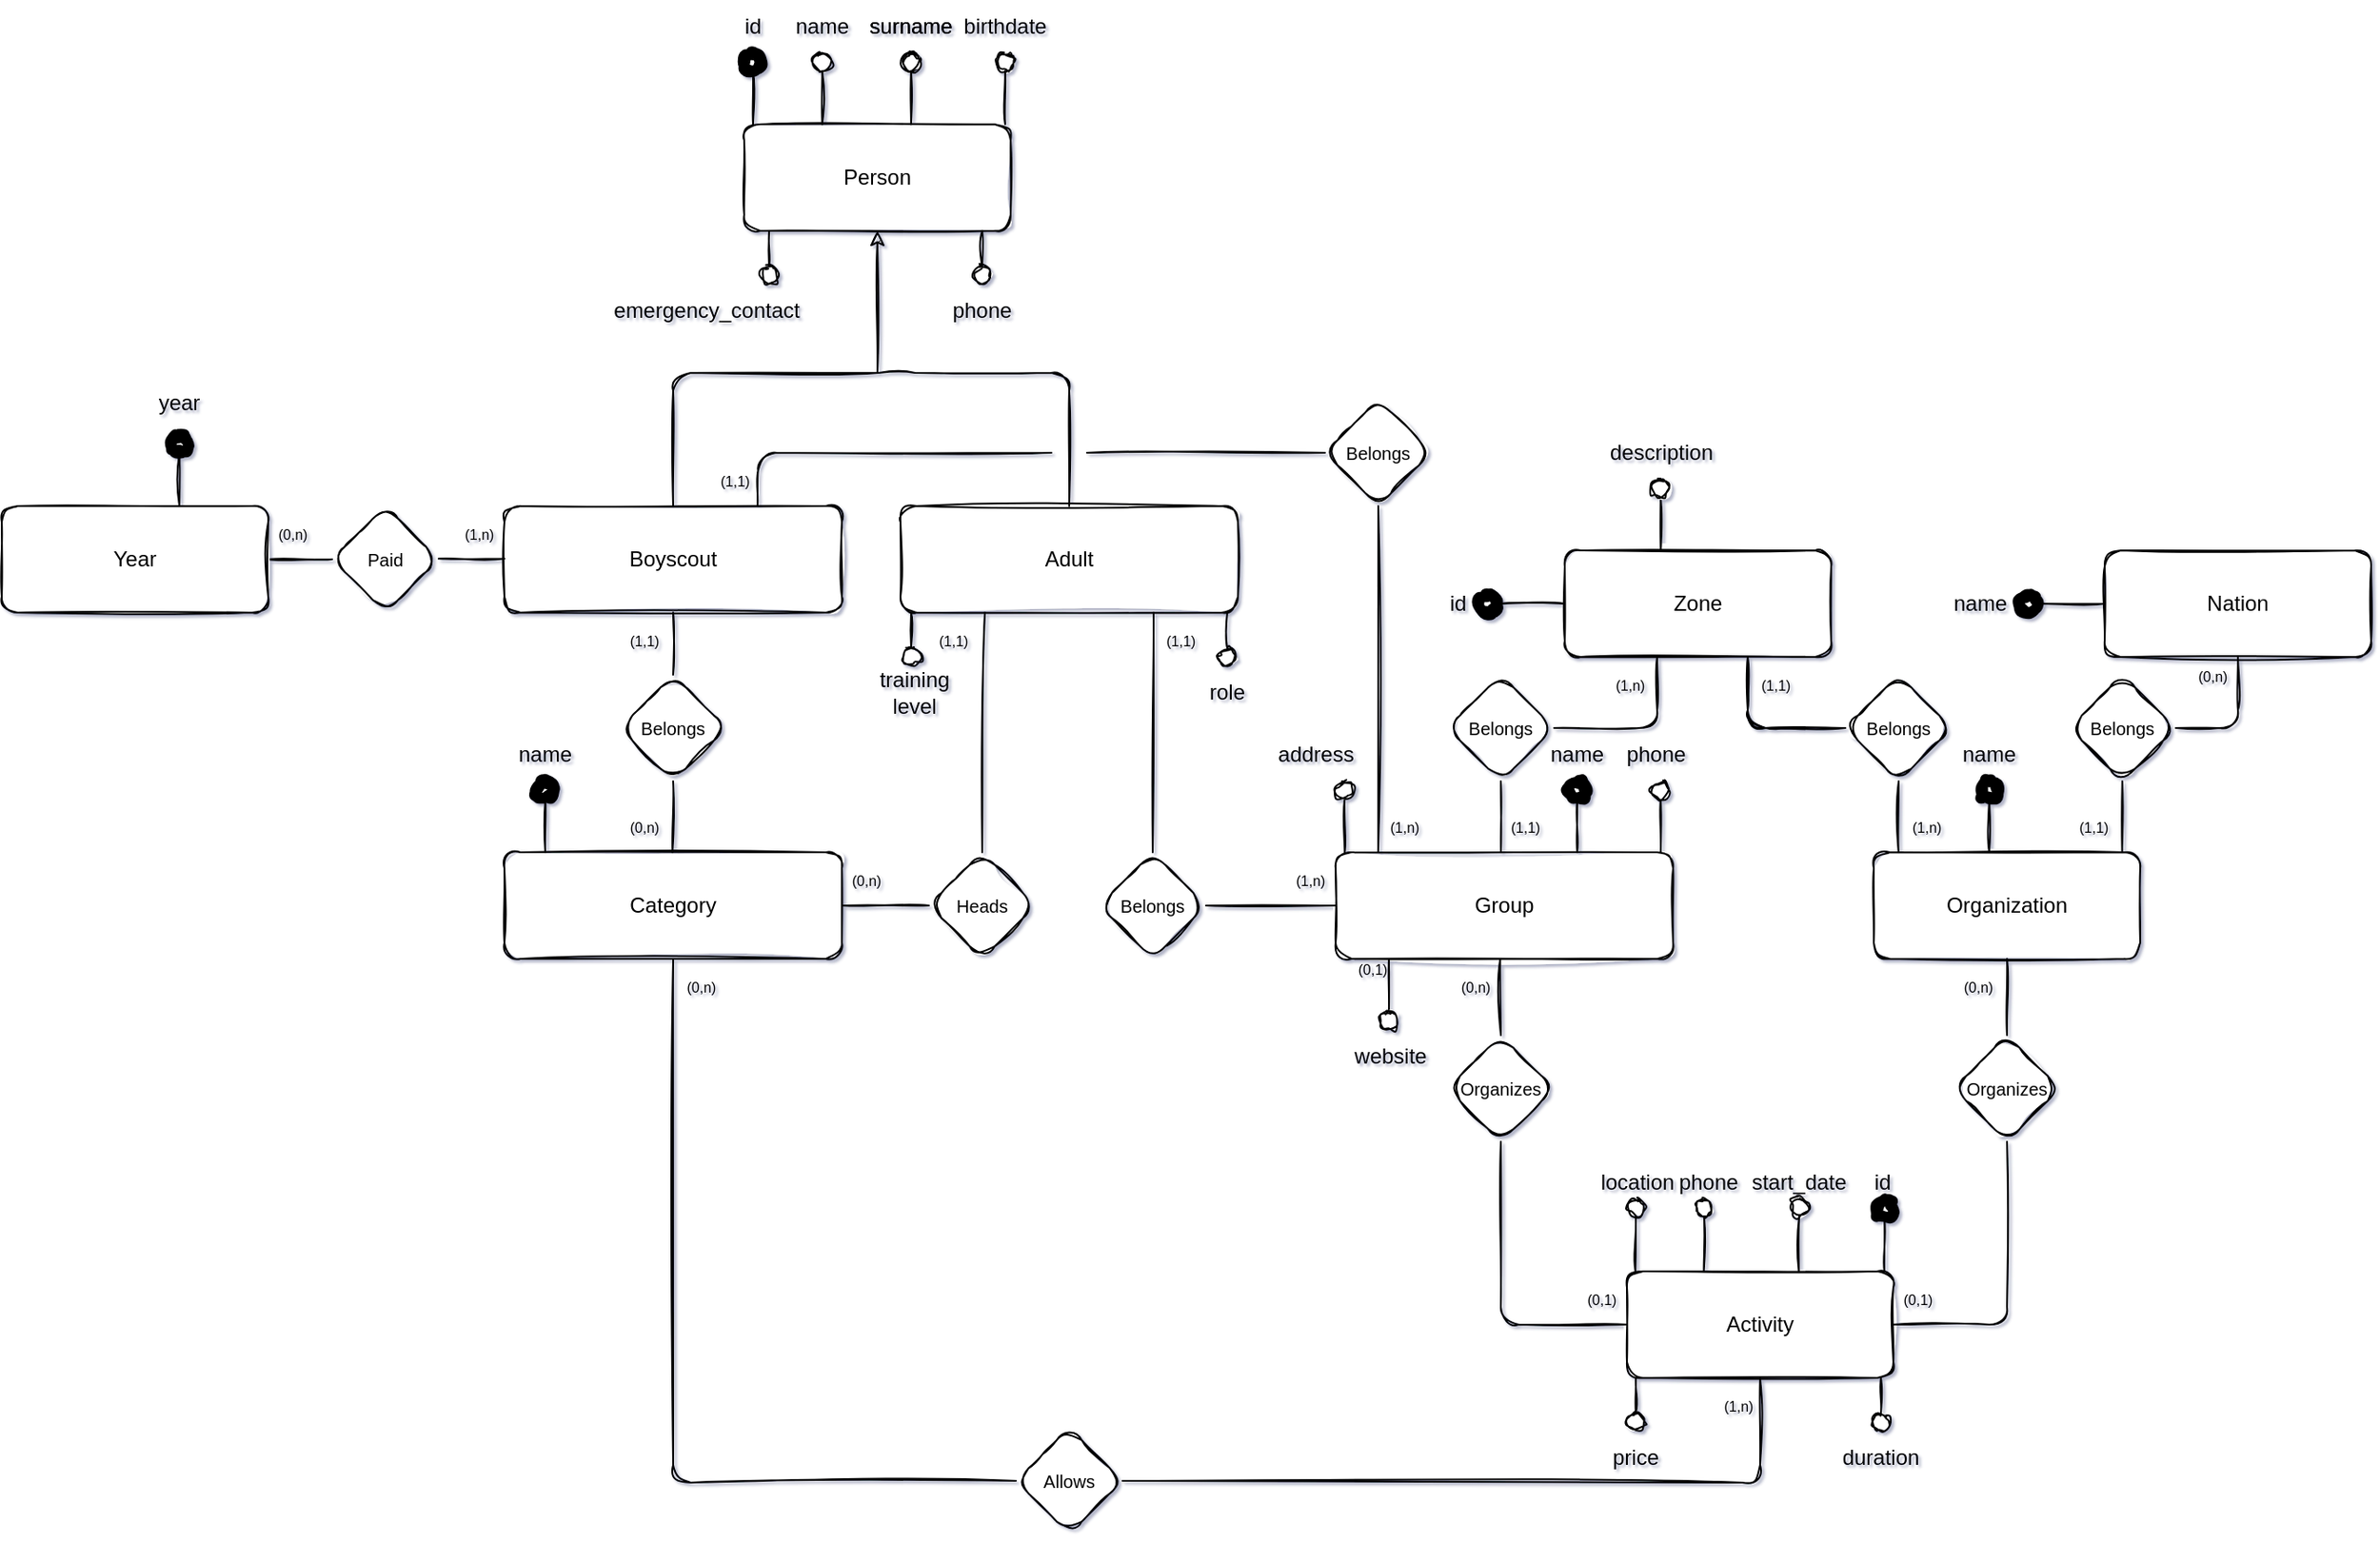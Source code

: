 <mxfile version="19.0.1" type="device"><diagram id="R2lEEEUBdFMjLlhIrx00" name="Page-1"><mxGraphModel dx="1948" dy="1528" grid="1" gridSize="10" guides="1" tooltips="1" connect="1" arrows="1" fold="1" page="1" pageScale="1" pageWidth="850" pageHeight="1100" background="none" math="0" shadow="1" extFonts="Permanent Marker^https://fonts.googleapis.com/css?family=Permanent+Marker"><root><mxCell id="0"/><mxCell id="1" parent="0"/><mxCell id="DoqK734k6bvV0mtq3_Hi-2" value="Person" style="rounded=1;whiteSpace=wrap;html=1;sketch=1;" parent="1" vertex="1"><mxGeometry x="217" y="-155" width="150" height="60" as="geometry"/></mxCell><mxCell id="DoqK734k6bvV0mtq3_Hi-8" value="" style="ellipse;whiteSpace=wrap;html=1;sketch=1;rounded=1;" parent="1" vertex="1"><mxGeometry x="217" y="-195" width="10" height="10" as="geometry"/></mxCell><mxCell id="DoqK734k6bvV0mtq3_Hi-12" value="" style="endArrow=none;html=1;rounded=1;sketch=1;" parent="1" edge="1"><mxGeometry width="50" height="50" relative="1" as="geometry"><mxPoint x="222" y="-155" as="sourcePoint"/><mxPoint x="222" y="-185" as="targetPoint"/></mxGeometry></mxCell><mxCell id="DoqK734k6bvV0mtq3_Hi-15" value="id" style="text;html=1;strokeColor=none;fillColor=none;align=center;verticalAlign=middle;whiteSpace=wrap;rounded=1;sketch=1;" parent="1" vertex="1"><mxGeometry x="192" y="-225" width="60" height="30" as="geometry"/></mxCell><mxCell id="DoqK734k6bvV0mtq3_Hi-16" value="" style="ellipse;whiteSpace=wrap;html=1;sketch=1;rounded=1;" parent="1" vertex="1"><mxGeometry x="256" y="-195" width="10" height="10" as="geometry"/></mxCell><mxCell id="DoqK734k6bvV0mtq3_Hi-18" value="name" style="text;html=1;strokeColor=none;fillColor=none;align=center;verticalAlign=middle;whiteSpace=wrap;rounded=1;sketch=1;" parent="1" vertex="1"><mxGeometry x="231" y="-225" width="60" height="30" as="geometry"/></mxCell><mxCell id="DoqK734k6bvV0mtq3_Hi-21" value="" style="ellipse;whiteSpace=wrap;html=1;sketch=1;rounded=1;" parent="1" vertex="1"><mxGeometry x="306" y="-195" width="10" height="10" as="geometry"/></mxCell><mxCell id="DoqK734k6bvV0mtq3_Hi-23" value="surname" style="text;html=1;strokeColor=none;fillColor=none;align=center;verticalAlign=middle;whiteSpace=wrap;rounded=1;sketch=1;" parent="1" vertex="1"><mxGeometry x="281" y="-225" width="60" height="30" as="geometry"/></mxCell><mxCell id="DoqK734k6bvV0mtq3_Hi-24" value="surname" style="text;html=1;strokeColor=none;fillColor=none;align=center;verticalAlign=middle;whiteSpace=wrap;rounded=1;sketch=1;" parent="1" vertex="1"><mxGeometry x="281" y="-225" width="60" height="30" as="geometry"/></mxCell><mxCell id="DoqK734k6bvV0mtq3_Hi-25" value="" style="ellipse;whiteSpace=wrap;html=1;sketch=1;rounded=1;" parent="1" vertex="1"><mxGeometry x="306" y="-195" width="10" height="10" as="geometry"/></mxCell><mxCell id="DoqK734k6bvV0mtq3_Hi-27" value="emergency_contact" style="text;html=1;strokeColor=none;fillColor=none;align=center;verticalAlign=middle;whiteSpace=wrap;rounded=1;sketch=1;" parent="1" vertex="1"><mxGeometry x="166" y="-65" width="60" height="30" as="geometry"/></mxCell><mxCell id="DoqK734k6bvV0mtq3_Hi-28" value="" style="ellipse;whiteSpace=wrap;html=1;sketch=1;rounded=1;" parent="1" vertex="1"><mxGeometry x="226" y="-75" width="10" height="10" as="geometry"/></mxCell><mxCell id="DoqK734k6bvV0mtq3_Hi-30" value="phone" style="text;html=1;strokeColor=none;fillColor=none;align=center;verticalAlign=middle;whiteSpace=wrap;rounded=1;sketch=1;" parent="1" vertex="1"><mxGeometry x="321" y="-65" width="60" height="30" as="geometry"/></mxCell><mxCell id="DoqK734k6bvV0mtq3_Hi-31" value="" style="ellipse;whiteSpace=wrap;html=1;sketch=1;rounded=1;" parent="1" vertex="1"><mxGeometry x="346" y="-75" width="10" height="10" as="geometry"/></mxCell><mxCell id="DoqK734k6bvV0mtq3_Hi-32" value="" style="endArrow=none;html=1;rounded=1;sketch=1;" parent="1" edge="1"><mxGeometry width="50" height="50" relative="1" as="geometry"><mxPoint x="260.94" y="-155" as="sourcePoint"/><mxPoint x="260.94" y="-185" as="targetPoint"/></mxGeometry></mxCell><mxCell id="DoqK734k6bvV0mtq3_Hi-33" value="" style="endArrow=none;html=1;rounded=1;sketch=1;" parent="1" edge="1"><mxGeometry width="50" height="50" relative="1" as="geometry"><mxPoint x="310.94" y="-155" as="sourcePoint"/><mxPoint x="310.94" y="-185" as="targetPoint"/></mxGeometry></mxCell><mxCell id="DoqK734k6bvV0mtq3_Hi-35" value="Adult" style="rounded=1;whiteSpace=wrap;html=1;sketch=1;" parent="1" vertex="1"><mxGeometry x="305" y="60" width="190" height="60" as="geometry"/></mxCell><mxCell id="DoqK734k6bvV0mtq3_Hi-37" value="training level" style="text;html=1;strokeColor=none;fillColor=none;align=center;verticalAlign=middle;whiteSpace=wrap;rounded=1;sketch=1;" parent="1" vertex="1"><mxGeometry x="283" y="150" width="60" height="30" as="geometry"/></mxCell><mxCell id="DoqK734k6bvV0mtq3_Hi-40" value="role" style="text;html=1;strokeColor=none;fillColor=none;align=center;verticalAlign=middle;whiteSpace=wrap;rounded=1;sketch=1;" parent="1" vertex="1"><mxGeometry x="459" y="150" width="60" height="30" as="geometry"/></mxCell><mxCell id="DoqK734k6bvV0mtq3_Hi-42" value="Group" style="rounded=1;whiteSpace=wrap;html=1;sketch=1;" parent="1" vertex="1"><mxGeometry x="550" y="255" width="190" height="60" as="geometry"/></mxCell><mxCell id="DoqK734k6bvV0mtq3_Hi-50" value="website" style="text;html=1;strokeColor=none;fillColor=none;align=center;verticalAlign=middle;whiteSpace=wrap;rounded=1;sketch=1;" parent="1" vertex="1"><mxGeometry x="551" y="355" width="60" height="30" as="geometry"/></mxCell><mxCell id="DoqK734k6bvV0mtq3_Hi-72" value="Organization" style="rounded=1;whiteSpace=wrap;html=1;sketch=1;" parent="1" vertex="1"><mxGeometry x="853" y="255" width="150" height="60" as="geometry"/></mxCell><mxCell id="DoqK734k6bvV0mtq3_Hi-83" value="" style="endArrow=none;html=1;rounded=1;exitX=0.158;exitY=0.999;exitDx=0;exitDy=0;entryX=0.5;entryY=0;entryDx=0;entryDy=0;exitPerimeter=0;sketch=1;" parent="1" source="DoqK734k6bvV0mtq3_Hi-42" target="DoqK734k6bvV0mtq3_Hi-84" edge="1"><mxGeometry width="50" height="50" relative="1" as="geometry"><mxPoint x="563" y="300" as="sourcePoint"/><mxPoint x="525.0" y="305" as="targetPoint"/></mxGeometry></mxCell><mxCell id="DoqK734k6bvV0mtq3_Hi-84" value="" style="ellipse;whiteSpace=wrap;html=1;sketch=1;rounded=1;" parent="1" vertex="1"><mxGeometry x="575" y="345" width="10" height="10" as="geometry"/></mxCell><mxCell id="DoqK734k6bvV0mtq3_Hi-93" value="Activity" style="rounded=1;whiteSpace=wrap;html=1;sketch=1;" parent="1" vertex="1"><mxGeometry x="714" y="491" width="150" height="60" as="geometry"/></mxCell><mxCell id="DoqK734k6bvV0mtq3_Hi-95" value="start_date" style="text;html=1;strokeColor=none;fillColor=none;align=center;verticalAlign=middle;whiteSpace=wrap;rounded=1;sketch=1;" parent="1" vertex="1"><mxGeometry x="781" y="426" width="60" height="30" as="geometry"/></mxCell><mxCell id="DoqK734k6bvV0mtq3_Hi-96" value="" style="ellipse;whiteSpace=wrap;html=1;sketch=1;rounded=1;" parent="1" vertex="1"><mxGeometry x="806" y="450" width="10" height="10" as="geometry"/></mxCell><mxCell id="DoqK734k6bvV0mtq3_Hi-97" value="" style="endArrow=none;html=1;rounded=1;entryX=0.5;entryY=1;entryDx=0;entryDy=0;exitX=0.832;exitY=0;exitDx=0;exitDy=0;exitPerimeter=0;sketch=1;" parent="1" target="DoqK734k6bvV0mtq3_Hi-96" edge="1"><mxGeometry width="50" height="50" relative="1" as="geometry"><mxPoint x="810.8" y="491" as="sourcePoint"/><mxPoint x="811" y="477" as="targetPoint"/></mxGeometry></mxCell><mxCell id="DoqK734k6bvV0mtq3_Hi-98" value="duration" style="text;html=1;strokeColor=none;fillColor=none;align=center;verticalAlign=middle;whiteSpace=wrap;rounded=1;sketch=1;" parent="1" vertex="1"><mxGeometry x="827" y="581" width="60" height="30" as="geometry"/></mxCell><mxCell id="DoqK734k6bvV0mtq3_Hi-99" value="" style="ellipse;whiteSpace=wrap;html=1;sketch=1;rounded=1;" parent="1" vertex="1"><mxGeometry x="852" y="571" width="10" height="10" as="geometry"/></mxCell><mxCell id="DoqK734k6bvV0mtq3_Hi-100" value="" style="endArrow=none;html=1;rounded=1;exitX=0.5;exitY=1;exitDx=0;exitDy=0;entryX=0.5;entryY=0;entryDx=0;entryDy=0;sketch=1;" parent="1" target="DoqK734k6bvV0mtq3_Hi-99" edge="1"><mxGeometry width="50" height="50" relative="1" as="geometry"><mxPoint x="857" y="551.0" as="sourcePoint"/><mxPoint x="857" y="571" as="targetPoint"/></mxGeometry></mxCell><mxCell id="DoqK734k6bvV0mtq3_Hi-101" value="price" style="text;html=1;strokeColor=none;fillColor=none;align=center;verticalAlign=middle;whiteSpace=wrap;rounded=1;sketch=1;" parent="1" vertex="1"><mxGeometry x="689" y="581" width="60" height="30" as="geometry"/></mxCell><mxCell id="DoqK734k6bvV0mtq3_Hi-102" value="" style="ellipse;whiteSpace=wrap;html=1;sketch=1;rounded=1;" parent="1" vertex="1"><mxGeometry x="714" y="571" width="10" height="10" as="geometry"/></mxCell><mxCell id="DoqK734k6bvV0mtq3_Hi-103" value="" style="endArrow=none;html=1;rounded=1;exitX=0.5;exitY=1;exitDx=0;exitDy=0;entryX=0.5;entryY=0;entryDx=0;entryDy=0;sketch=1;" parent="1" target="DoqK734k6bvV0mtq3_Hi-102" edge="1"><mxGeometry width="50" height="50" relative="1" as="geometry"><mxPoint x="719" y="551.0" as="sourcePoint"/><mxPoint x="719" y="571" as="targetPoint"/></mxGeometry></mxCell><mxCell id="DoqK734k6bvV0mtq3_Hi-104" value="location" style="text;html=1;strokeColor=none;fillColor=none;align=center;verticalAlign=middle;whiteSpace=wrap;rounded=1;sketch=1;" parent="1" vertex="1"><mxGeometry x="690" y="426" width="60" height="30" as="geometry"/></mxCell><mxCell id="DoqK734k6bvV0mtq3_Hi-108" value="phone" style="text;html=1;strokeColor=none;fillColor=none;align=center;verticalAlign=middle;whiteSpace=wrap;rounded=1;sketch=1;" parent="1" vertex="1"><mxGeometry x="738.5" y="426" width="42" height="30" as="geometry"/></mxCell><mxCell id="DoqK734k6bvV0mtq3_Hi-111" value="&lt;span style=&quot;font-size: 10px&quot;&gt;Organizes&lt;/span&gt;" style="rhombus;whiteSpace=wrap;html=1;sketch=1;rounded=1;" parent="1" vertex="1"><mxGeometry x="613" y="358" width="60" height="60" as="geometry"/></mxCell><mxCell id="DoqK734k6bvV0mtq3_Hi-112" value="&lt;font style=&quot;font-size: 10px&quot;&gt;Organizes&lt;/font&gt;" style="rhombus;whiteSpace=wrap;html=1;sketch=1;rounded=1;" parent="1" vertex="1"><mxGeometry x="898" y="358" width="60" height="60" as="geometry"/></mxCell><mxCell id="DoqK734k6bvV0mtq3_Hi-119" value="&lt;font style=&quot;font-size: 8px&quot;&gt;(0,n)&lt;/font&gt;" style="text;html=1;strokeColor=none;fillColor=none;align=center;verticalAlign=middle;whiteSpace=wrap;rounded=1;sketch=1;" parent="1" vertex="1"><mxGeometry x="898" y="315" width="28" height="30" as="geometry"/></mxCell><mxCell id="DoqK734k6bvV0mtq3_Hi-121" value="&lt;font style=&quot;font-size: 8px&quot;&gt;(0,1)&lt;/font&gt;" style="text;html=1;strokeColor=none;fillColor=none;align=center;verticalAlign=middle;whiteSpace=wrap;rounded=1;sketch=1;" parent="1" vertex="1"><mxGeometry x="686" y="491" width="28" height="30" as="geometry"/></mxCell><mxCell id="DoqK734k6bvV0mtq3_Hi-128" value="" style="ellipse;whiteSpace=wrap;html=1;sketch=1;rounded=1;" parent="1" vertex="1"><mxGeometry x="306" y="140" width="10" height="10" as="geometry"/></mxCell><mxCell id="DoqK734k6bvV0mtq3_Hi-129" value="" style="endArrow=none;html=1;rounded=1;exitX=0.5;exitY=1;exitDx=0;exitDy=0;entryX=0.5;entryY=0;entryDx=0;entryDy=0;sketch=1;" parent="1" edge="1"><mxGeometry width="50" height="50" relative="1" as="geometry"><mxPoint x="311" y="120" as="sourcePoint"/><mxPoint x="311" y="140" as="targetPoint"/></mxGeometry></mxCell><mxCell id="DoqK734k6bvV0mtq3_Hi-130" value="" style="ellipse;whiteSpace=wrap;html=1;sketch=1;rounded=1;" parent="1" vertex="1"><mxGeometry x="484" y="140" width="10" height="10" as="geometry"/></mxCell><mxCell id="DoqK734k6bvV0mtq3_Hi-131" value="" style="endArrow=none;html=1;rounded=1;exitX=0.5;exitY=1;exitDx=0;exitDy=0;entryX=0.5;entryY=0;entryDx=0;entryDy=0;sketch=1;" parent="1" target="DoqK734k6bvV0mtq3_Hi-130" edge="1"><mxGeometry width="50" height="50" relative="1" as="geometry"><mxPoint x="489" y="120" as="sourcePoint"/><mxPoint x="489" y="140" as="targetPoint"/></mxGeometry></mxCell><mxCell id="DoqK734k6bvV0mtq3_Hi-137" value="&lt;font style=&quot;font-size: 10px&quot;&gt;Belongs&lt;/font&gt;" style="rhombus;whiteSpace=wrap;html=1;sketch=1;rounded=1;" parent="1" vertex="1"><mxGeometry x="147" y="155" width="60" height="60" as="geometry"/></mxCell><mxCell id="DoqK734k6bvV0mtq3_Hi-140" value="" style="endArrow=none;html=1;rounded=1;exitX=0.351;exitY=0;exitDx=0;exitDy=0;exitPerimeter=0;sketch=1;" parent="1" edge="1"><mxGeometry width="50" height="50" relative="1" as="geometry"><mxPoint x="176.65" y="255.0" as="sourcePoint"/><mxPoint x="177" y="215" as="targetPoint"/></mxGeometry></mxCell><mxCell id="DoqK734k6bvV0mtq3_Hi-142" value="&lt;font style=&quot;font-size: 8px&quot;&gt;(0,n)&lt;/font&gt;" style="text;html=1;strokeColor=none;fillColor=none;align=center;verticalAlign=middle;whiteSpace=wrap;rounded=1;sketch=1;" parent="1" vertex="1"><mxGeometry x="147" y="225" width="28" height="30" as="geometry"/></mxCell><mxCell id="DoqK734k6bvV0mtq3_Hi-145" value="" style="endArrow=none;html=1;rounded=1;entryX=0.5;entryY=1;entryDx=0;entryDy=0;exitX=0.5;exitY=0;exitDx=0;exitDy=0;sketch=1;" parent="1" source="DoqK734k6bvV0mtq3_Hi-112" target="DoqK734k6bvV0mtq3_Hi-72" edge="1"><mxGeometry width="50" height="50" relative="1" as="geometry"><mxPoint x="967.49" y="385" as="sourcePoint"/><mxPoint x="967.29" y="275" as="targetPoint"/></mxGeometry></mxCell><mxCell id="DoqK734k6bvV0mtq3_Hi-176" value="&lt;font style=&quot;font-size: 10px&quot;&gt;Allows&lt;/font&gt;" style="rhombus;whiteSpace=wrap;html=1;sketch=1;rounded=1;" parent="1" vertex="1"><mxGeometry x="370" y="579" width="60" height="60" as="geometry"/></mxCell><mxCell id="DoqK734k6bvV0mtq3_Hi-190" value="" style="ellipse;whiteSpace=wrap;html=1;sketch=1;rounded=1;" parent="1" vertex="1"><mxGeometry x="100" y="215" width="10" height="10" as="geometry"/></mxCell><mxCell id="DoqK734k6bvV0mtq3_Hi-191" value="" style="endArrow=none;html=1;rounded=1;sketch=1;" parent="1" edge="1"><mxGeometry width="50" height="50" relative="1" as="geometry"><mxPoint x="105" y="255" as="sourcePoint"/><mxPoint x="105" y="225" as="targetPoint"/></mxGeometry></mxCell><mxCell id="DoqK734k6bvV0mtq3_Hi-192" value="name" style="text;html=1;strokeColor=none;fillColor=none;align=center;verticalAlign=middle;whiteSpace=wrap;rounded=1;sketch=1;" parent="1" vertex="1"><mxGeometry x="75" y="185" width="60" height="30" as="geometry"/></mxCell><mxCell id="DoqK734k6bvV0mtq3_Hi-195" value="" style="endArrow=none;html=1;rounded=1;entryX=0.5;entryY=1;entryDx=0;entryDy=0;exitX=0.5;exitY=0;exitDx=0;exitDy=0;sketch=1;" parent="1" source="DoqK734k6bvV0mtq3_Hi-111" edge="1"><mxGeometry width="50" height="50" relative="1" as="geometry"><mxPoint x="643" y="365" as="sourcePoint"/><mxPoint x="642.66" y="315" as="targetPoint"/></mxGeometry></mxCell><mxCell id="mEatIiZUnXs6xPLFm82P-4" value="" style="endArrow=none;html=1;rounded=1;exitX=0.067;exitY=1.008;exitDx=0;exitDy=0;exitPerimeter=0;sketch=1;" parent="1" edge="1"><mxGeometry width="50" height="50" relative="1" as="geometry"><mxPoint x="231.05" y="-94.52" as="sourcePoint"/><mxPoint x="231" y="-75" as="targetPoint"/></mxGeometry></mxCell><mxCell id="mEatIiZUnXs6xPLFm82P-5" value="" style="endArrow=none;html=1;rounded=1;sketch=1;" parent="1" edge="1"><mxGeometry width="50" height="50" relative="1" as="geometry"><mxPoint x="351" y="-95" as="sourcePoint"/><mxPoint x="351" y="-75" as="targetPoint"/></mxGeometry></mxCell><mxCell id="mEatIiZUnXs6xPLFm82P-6" value="&lt;font style=&quot;font-size: 10px&quot;&gt;Paid&lt;/font&gt;" style="rhombus;whiteSpace=wrap;html=1;sketch=1;rounded=1;" parent="1" vertex="1"><mxGeometry x="-15" y="60" width="60" height="60" as="geometry"/></mxCell><mxCell id="mEatIiZUnXs6xPLFm82P-9" value="" style="endArrow=none;html=1;rounded=1;entryX=0;entryY=0.5;entryDx=0;entryDy=0;sketch=1;" parent="1" target="mEatIiZUnXs6xPLFm82P-6" edge="1"><mxGeometry width="50" height="50" relative="1" as="geometry"><mxPoint x="-52" y="90" as="sourcePoint"/><mxPoint x="-20" y="90" as="targetPoint"/></mxGeometry></mxCell><mxCell id="mEatIiZUnXs6xPLFm82P-10" value="Year" style="rounded=1;whiteSpace=wrap;html=1;sketch=1;" parent="1" vertex="1"><mxGeometry x="-201" y="60" width="150" height="60" as="geometry"/></mxCell><mxCell id="mEatIiZUnXs6xPLFm82P-13" value="" style="ellipse;whiteSpace=wrap;html=1;sketch=1;rounded=1;" parent="1" vertex="1"><mxGeometry x="-106" y="20" width="10" height="10" as="geometry"/></mxCell><mxCell id="mEatIiZUnXs6xPLFm82P-14" value="" style="endArrow=none;html=1;rounded=1;sketch=1;" parent="1" edge="1"><mxGeometry width="50" height="50" relative="1" as="geometry"><mxPoint x="-101" y="60" as="sourcePoint"/><mxPoint x="-101" y="30" as="targetPoint"/></mxGeometry></mxCell><mxCell id="mEatIiZUnXs6xPLFm82P-15" value="year" style="text;html=1;strokeColor=none;fillColor=none;align=center;verticalAlign=middle;whiteSpace=wrap;rounded=1;sketch=1;" parent="1" vertex="1"><mxGeometry x="-131" y="-13" width="60" height="30" as="geometry"/></mxCell><mxCell id="mEatIiZUnXs6xPLFm82P-16" value="&lt;font style=&quot;font-size: 8px&quot;&gt;(0,n)&lt;/font&gt;" style="text;html=1;strokeColor=none;fillColor=none;align=center;verticalAlign=middle;whiteSpace=wrap;rounded=1;sketch=1;" parent="1" vertex="1"><mxGeometry x="-51" y="60" width="28" height="30" as="geometry"/></mxCell><mxCell id="mEatIiZUnXs6xPLFm82P-41" value="&lt;font style=&quot;font-size: 8px&quot;&gt;(0,1)&lt;/font&gt;" style="text;html=1;strokeColor=none;fillColor=none;align=center;verticalAlign=middle;whiteSpace=wrap;rounded=1;sketch=1;" parent="1" vertex="1"><mxGeometry x="557" y="305" width="28" height="30" as="geometry"/></mxCell><mxCell id="mEatIiZUnXs6xPLFm82P-63" value="" style="ellipse;whiteSpace=wrap;html=1;sketch=1;rounded=1;" parent="1" vertex="1"><mxGeometry x="359" y="-195" width="10" height="10" as="geometry"/></mxCell><mxCell id="mEatIiZUnXs6xPLFm82P-64" value="birthdate" style="text;html=1;strokeColor=none;fillColor=none;align=center;verticalAlign=middle;whiteSpace=wrap;rounded=1;sketch=1;" parent="1" vertex="1"><mxGeometry x="334" y="-225" width="60" height="30" as="geometry"/></mxCell><mxCell id="mEatIiZUnXs6xPLFm82P-66" value="" style="ellipse;whiteSpace=wrap;html=1;sketch=1;rounded=1;" parent="1" vertex="1"><mxGeometry x="359" y="-195" width="10" height="10" as="geometry"/></mxCell><mxCell id="mEatIiZUnXs6xPLFm82P-67" value="" style="endArrow=none;html=1;rounded=1;sketch=1;" parent="1" edge="1"><mxGeometry width="50" height="50" relative="1" as="geometry"><mxPoint x="363.94" y="-155" as="sourcePoint"/><mxPoint x="363.94" y="-185" as="targetPoint"/></mxGeometry></mxCell><mxCell id="tHgO-CwZLrN9yqZKkyuR-1" value="Boyscout" style="rounded=1;whiteSpace=wrap;html=1;sketch=1;" parent="1" vertex="1"><mxGeometry x="82" y="60" width="190" height="60" as="geometry"/></mxCell><mxCell id="tHgO-CwZLrN9yqZKkyuR-4" value="" style="endArrow=classic;html=1;rounded=1;entryX=0.5;entryY=1;entryDx=0;entryDy=0;sketch=1;" parent="1" target="DoqK734k6bvV0mtq3_Hi-2" edge="1"><mxGeometry width="50" height="50" relative="1" as="geometry"><mxPoint x="292" y="-15" as="sourcePoint"/><mxPoint x="352" y="-75" as="targetPoint"/></mxGeometry></mxCell><mxCell id="tHgO-CwZLrN9yqZKkyuR-5" value="" style="endArrow=none;html=1;rounded=1;exitX=0.5;exitY=0;exitDx=0;exitDy=0;entryX=0.5;entryY=0;entryDx=0;entryDy=0;sketch=1;" parent="1" source="DoqK734k6bvV0mtq3_Hi-35" target="tHgO-CwZLrN9yqZKkyuR-1" edge="1"><mxGeometry width="50" height="50" relative="1" as="geometry"><mxPoint x="342" y="-15" as="sourcePoint"/><mxPoint x="182" y="-15" as="targetPoint"/><Array as="points"><mxPoint x="400" y="-15"/><mxPoint x="303" y="-15"/><mxPoint x="177" y="-15"/></Array></mxGeometry></mxCell><mxCell id="tHgO-CwZLrN9yqZKkyuR-6" value="" style="endArrow=none;html=1;rounded=1;entryX=0;entryY=0.5;entryDx=0;entryDy=0;sketch=1;" parent="1" edge="1"><mxGeometry width="50" height="50" relative="1" as="geometry"><mxPoint x="45" y="89.67" as="sourcePoint"/><mxPoint x="82" y="89.67" as="targetPoint"/></mxGeometry></mxCell><mxCell id="tHgO-CwZLrN9yqZKkyuR-7" value="&lt;font style=&quot;font-size: 8px&quot;&gt;(1,n)&lt;/font&gt;" style="text;html=1;strokeColor=none;fillColor=none;align=center;verticalAlign=middle;whiteSpace=wrap;rounded=1;sketch=1;" parent="1" vertex="1"><mxGeometry x="54" y="60" width="28" height="30" as="geometry"/></mxCell><mxCell id="tHgO-CwZLrN9yqZKkyuR-36" value="&lt;font style=&quot;font-size: 8px&quot;&gt;(0,1)&lt;/font&gt;" style="text;html=1;strokeColor=none;fillColor=none;align=center;verticalAlign=middle;whiteSpace=wrap;rounded=1;sketch=1;" parent="1" vertex="1"><mxGeometry x="864" y="491" width="28" height="30" as="geometry"/></mxCell><mxCell id="tHgO-CwZLrN9yqZKkyuR-37" value="" style="endArrow=none;html=1;rounded=1;entryX=0.5;entryY=1;entryDx=0;entryDy=0;exitX=1;exitY=0.5;exitDx=0;exitDy=0;sketch=1;" parent="1" source="DoqK734k6bvV0mtq3_Hi-93" edge="1"><mxGeometry width="50" height="50" relative="1" as="geometry"><mxPoint x="928" y="459" as="sourcePoint"/><mxPoint x="928" y="418" as="targetPoint"/><Array as="points"><mxPoint x="928" y="521"/></Array></mxGeometry></mxCell><mxCell id="tHgO-CwZLrN9yqZKkyuR-44" value="Category" style="rounded=1;whiteSpace=wrap;html=1;sketch=1;" parent="1" vertex="1"><mxGeometry x="82" y="255" width="190" height="60" as="geometry"/></mxCell><mxCell id="tHgO-CwZLrN9yqZKkyuR-55" value="" style="endArrow=none;html=1;rounded=1;exitX=0.5;exitY=0;exitDx=0;exitDy=0;entryX=0.5;entryY=1;entryDx=0;entryDy=0;sketch=1;" parent="1" source="DoqK734k6bvV0mtq3_Hi-137" target="tHgO-CwZLrN9yqZKkyuR-1" edge="1"><mxGeometry width="50" height="50" relative="1" as="geometry"><mxPoint x="176.82" y="155.0" as="sourcePoint"/><mxPoint x="177.17" y="115" as="targetPoint"/></mxGeometry></mxCell><mxCell id="tHgO-CwZLrN9yqZKkyuR-57" value="&lt;font style=&quot;font-size: 8px&quot;&gt;(1,1)&lt;/font&gt;" style="text;html=1;strokeColor=none;fillColor=none;align=center;verticalAlign=middle;whiteSpace=wrap;rounded=1;sketch=1;" parent="1" vertex="1"><mxGeometry x="147" y="120" width="28" height="30" as="geometry"/></mxCell><mxCell id="tHgO-CwZLrN9yqZKkyuR-58" value="&lt;font style=&quot;font-size: 10px&quot;&gt;Heads&lt;/font&gt;" style="rhombus;whiteSpace=wrap;html=1;sketch=1;rounded=1;" parent="1" vertex="1"><mxGeometry x="321" y="255" width="60" height="60" as="geometry"/></mxCell><mxCell id="tHgO-CwZLrN9yqZKkyuR-59" value="" style="endArrow=none;html=1;rounded=1;entryX=1;entryY=0.5;entryDx=0;entryDy=0;exitX=0;exitY=0.5;exitDx=0;exitDy=0;sketch=1;" parent="1" source="tHgO-CwZLrN9yqZKkyuR-58" target="tHgO-CwZLrN9yqZKkyuR-44" edge="1"><mxGeometry width="50" height="50" relative="1" as="geometry"><mxPoint x="316.34" y="356" as="sourcePoint"/><mxPoint x="316.0" y="313" as="targetPoint"/></mxGeometry></mxCell><mxCell id="tHgO-CwZLrN9yqZKkyuR-60" value="" style="endArrow=none;html=1;rounded=1;entryX=0.5;entryY=0;entryDx=0;entryDy=0;exitX=0.25;exitY=1;exitDx=0;exitDy=0;sketch=1;" parent="1" source="DoqK734k6bvV0mtq3_Hi-35" target="tHgO-CwZLrN9yqZKkyuR-58" edge="1"><mxGeometry width="50" height="50" relative="1" as="geometry"><mxPoint x="363" y="120" as="sourcePoint"/><mxPoint x="245" y="295" as="targetPoint"/></mxGeometry></mxCell><mxCell id="tHgO-CwZLrN9yqZKkyuR-63" value="" style="endArrow=none;html=1;rounded=1;entryX=0;entryY=0.5;entryDx=0;entryDy=0;exitX=0.5;exitY=1;exitDx=0;exitDy=0;sketch=1;" parent="1" source="tHgO-CwZLrN9yqZKkyuR-44" target="DoqK734k6bvV0mtq3_Hi-176" edge="1"><mxGeometry width="50" height="50" relative="1" as="geometry"><mxPoint x="189" y="499" as="sourcePoint"/><mxPoint x="403" y="409" as="targetPoint"/><Array as="points"><mxPoint x="177" y="610"/></Array></mxGeometry></mxCell><mxCell id="tHgO-CwZLrN9yqZKkyuR-67" value="&lt;font style=&quot;font-size: 8px&quot;&gt;(0,n)&lt;/font&gt;" style="text;html=1;strokeColor=none;fillColor=none;align=center;verticalAlign=middle;whiteSpace=wrap;rounded=1;sketch=1;" parent="1" vertex="1"><mxGeometry x="179" y="315" width="28" height="30" as="geometry"/></mxCell><mxCell id="tHgO-CwZLrN9yqZKkyuR-69" value="&lt;font style=&quot;font-size: 8px&quot;&gt;(1,n)&lt;/font&gt;" style="text;html=1;strokeColor=none;fillColor=none;align=center;verticalAlign=middle;whiteSpace=wrap;rounded=1;sketch=1;" parent="1" vertex="1"><mxGeometry x="762.5" y="551" width="28" height="30" as="geometry"/></mxCell><mxCell id="tHgO-CwZLrN9yqZKkyuR-74" value="&lt;font style=&quot;font-size: 8px&quot;&gt;(0,n)&lt;/font&gt;" style="text;html=1;strokeColor=none;fillColor=none;align=center;verticalAlign=middle;whiteSpace=wrap;rounded=1;sketch=1;" parent="1" vertex="1"><mxGeometry x="272" y="255" width="28" height="30" as="geometry"/></mxCell><mxCell id="tHgO-CwZLrN9yqZKkyuR-75" value="&lt;font style=&quot;font-size: 8px&quot;&gt;(1,1)&lt;/font&gt;" style="text;html=1;strokeColor=none;fillColor=none;align=center;verticalAlign=middle;whiteSpace=wrap;rounded=1;sketch=1;" parent="1" vertex="1"><mxGeometry x="449" y="120" width="28" height="30" as="geometry"/></mxCell><mxCell id="tHgO-CwZLrN9yqZKkyuR-78" value="&lt;font style=&quot;font-size: 8px&quot;&gt;(1,1)&lt;/font&gt;" style="text;html=1;strokeColor=none;fillColor=none;align=center;verticalAlign=middle;whiteSpace=wrap;rounded=1;sketch=1;" parent="1" vertex="1"><mxGeometry x="321" y="120" width="28" height="30" as="geometry"/></mxCell><mxCell id="2g4gqodsJEpgNFjyVxBR-1" value="&lt;font style=&quot;font-size: 10px&quot;&gt;Belongs&lt;/font&gt;" style="rhombus;whiteSpace=wrap;html=1;sketch=1;rounded=1;" parent="1" vertex="1"><mxGeometry x="544" width="60" height="60" as="geometry"/></mxCell><mxCell id="2g4gqodsJEpgNFjyVxBR-2" value="" style="endArrow=none;html=1;rounded=1;entryX=0.75;entryY=0;entryDx=0;entryDy=0;sketch=1;" parent="1" target="tHgO-CwZLrN9yqZKkyuR-1" edge="1"><mxGeometry width="50" height="50" relative="1" as="geometry"><mxPoint x="390" y="30" as="sourcePoint"/><mxPoint x="201.5" y="62.5" as="targetPoint"/><Array as="points"><mxPoint x="225" y="30"/></Array></mxGeometry></mxCell><mxCell id="2g4gqodsJEpgNFjyVxBR-4" value="" style="endArrow=none;html=1;rounded=1;entryX=0;entryY=0.5;entryDx=0;entryDy=0;exitX=0.5;exitY=1;exitDx=0;exitDy=0;sketch=1;" parent="1" target="2g4gqodsJEpgNFjyVxBR-1" edge="1"><mxGeometry width="50" height="50" relative="1" as="geometry"><mxPoint x="410" y="30" as="sourcePoint"/><mxPoint x="410" y="165" as="targetPoint"/></mxGeometry></mxCell><mxCell id="2g4gqodsJEpgNFjyVxBR-5" value="" style="endArrow=none;html=1;rounded=1;entryX=0.5;entryY=1;entryDx=0;entryDy=0;exitX=0.126;exitY=0.001;exitDx=0;exitDy=0;exitPerimeter=0;sketch=1;" parent="1" source="DoqK734k6bvV0mtq3_Hi-42" target="2g4gqodsJEpgNFjyVxBR-1" edge="1"><mxGeometry width="50" height="50" relative="1" as="geometry"><mxPoint x="570" y="250" as="sourcePoint"/><mxPoint x="579" y="114.71" as="targetPoint"/></mxGeometry></mxCell><mxCell id="2g4gqodsJEpgNFjyVxBR-6" value="" style="ellipse;whiteSpace=wrap;html=1;sketch=1;rounded=1;" parent="1" vertex="1"><mxGeometry x="681" y="215" width="10" height="10" as="geometry"/></mxCell><mxCell id="2g4gqodsJEpgNFjyVxBR-7" value="" style="endArrow=none;html=1;rounded=1;sketch=1;" parent="1" edge="1"><mxGeometry width="50" height="50" relative="1" as="geometry"><mxPoint x="686" y="255" as="sourcePoint"/><mxPoint x="686" y="225" as="targetPoint"/></mxGeometry></mxCell><mxCell id="2g4gqodsJEpgNFjyVxBR-8" value="name" style="text;html=1;strokeColor=none;fillColor=none;align=center;verticalAlign=middle;whiteSpace=wrap;rounded=1;sketch=1;" parent="1" vertex="1"><mxGeometry x="656" y="185" width="60" height="30" as="geometry"/></mxCell><mxCell id="2g4gqodsJEpgNFjyVxBR-9" value="phone" style="text;html=1;strokeColor=none;fillColor=none;align=center;verticalAlign=middle;whiteSpace=wrap;rounded=1;sketch=1;" parent="1" vertex="1"><mxGeometry x="711" y="185.12" width="39" height="30" as="geometry"/></mxCell><mxCell id="2g4gqodsJEpgNFjyVxBR-10" value="address" style="text;html=1;strokeColor=none;fillColor=none;align=center;verticalAlign=middle;whiteSpace=wrap;rounded=1;sketch=1;" parent="1" vertex="1"><mxGeometry x="509" y="185" width="60" height="30" as="geometry"/></mxCell><mxCell id="2g4gqodsJEpgNFjyVxBR-12" value="" style="endArrow=none;html=1;rounded=1;sketch=1;" parent="1" edge="1"><mxGeometry width="50" height="50" relative="1" as="geometry"><mxPoint x="918" y="255" as="sourcePoint"/><mxPoint x="918" y="225" as="targetPoint"/></mxGeometry></mxCell><mxCell id="2g4gqodsJEpgNFjyVxBR-13" value="name" style="text;html=1;strokeColor=none;fillColor=none;align=center;verticalAlign=middle;whiteSpace=wrap;rounded=1;sketch=1;" parent="1" vertex="1"><mxGeometry x="888" y="185" width="60" height="30" as="geometry"/></mxCell><mxCell id="2g4gqodsJEpgNFjyVxBR-14" value="" style="endArrow=none;html=1;rounded=1;exitX=0.5;exitY=1;exitDx=0;exitDy=0;entryX=0.027;entryY=0.001;entryDx=0;entryDy=0;entryPerimeter=0;sketch=1;" parent="1" source="2g4gqodsJEpgNFjyVxBR-15" target="DoqK734k6bvV0mtq3_Hi-42" edge="1"><mxGeometry width="50" height="50" relative="1" as="geometry"><mxPoint x="572" y="235" as="sourcePoint"/><mxPoint x="555.379" y="255.48" as="targetPoint"/></mxGeometry></mxCell><mxCell id="2g4gqodsJEpgNFjyVxBR-15" value="" style="ellipse;whiteSpace=wrap;html=1;sketch=1;rounded=1;" parent="1" vertex="1"><mxGeometry x="550" y="215" width="10" height="10" as="geometry"/></mxCell><mxCell id="2g4gqodsJEpgNFjyVxBR-16" value="" style="endArrow=none;html=1;rounded=1;exitX=0.067;exitY=-0.002;exitDx=0;exitDy=0;entryX=0.5;entryY=1;entryDx=0;entryDy=0;exitPerimeter=0;sketch=1;" parent="1" target="2g4gqodsJEpgNFjyVxBR-17" edge="1"><mxGeometry width="50" height="50" relative="1" as="geometry"><mxPoint x="733.05" y="255.0" as="sourcePoint"/><mxPoint x="685.0" y="265.12" as="targetPoint"/></mxGeometry></mxCell><mxCell id="2g4gqodsJEpgNFjyVxBR-17" value="" style="ellipse;whiteSpace=wrap;html=1;sketch=1;rounded=1;" parent="1" vertex="1"><mxGeometry x="728" y="215.12" width="10" height="10" as="geometry"/></mxCell><mxCell id="2g4gqodsJEpgNFjyVxBR-18" value="Zone" style="rounded=1;whiteSpace=wrap;html=1;sketch=1;" parent="1" vertex="1"><mxGeometry x="679" y="85" width="150" height="60" as="geometry"/></mxCell><mxCell id="2g4gqodsJEpgNFjyVxBR-19" value="" style="endArrow=none;html=1;rounded=1;exitX=0.571;exitY=-0.006;exitDx=0;exitDy=0;entryX=0.5;entryY=1;entryDx=0;entryDy=0;exitPerimeter=0;sketch=1;" parent="1" target="2g4gqodsJEpgNFjyVxBR-22" edge="1"><mxGeometry width="50" height="50" relative="1" as="geometry"><mxPoint x="643.073" y="254.64" as="sourcePoint"/><mxPoint x="693" y="165" as="targetPoint"/></mxGeometry></mxCell><mxCell id="2g4gqodsJEpgNFjyVxBR-20" value="id" style="text;html=1;strokeColor=none;fillColor=none;align=center;verticalAlign=middle;whiteSpace=wrap;rounded=1;sketch=1;" parent="1" vertex="1"><mxGeometry x="589" y="100" width="60" height="30" as="geometry"/></mxCell><mxCell id="2g4gqodsJEpgNFjyVxBR-21" value="" style="ellipse;whiteSpace=wrap;html=1;sketch=1;rounded=1;" parent="1" vertex="1"><mxGeometry x="631" y="110" width="10" height="10" as="geometry"/></mxCell><mxCell id="2g4gqodsJEpgNFjyVxBR-22" value="&lt;font style=&quot;font-size: 10px&quot;&gt;Belongs&lt;/font&gt;" style="rhombus;whiteSpace=wrap;html=1;sketch=1;rounded=1;" parent="1" vertex="1"><mxGeometry x="613" y="155" width="60" height="60" as="geometry"/></mxCell><mxCell id="2g4gqodsJEpgNFjyVxBR-23" value="&lt;font style=&quot;font-size: 8px&quot;&gt;(1,1)&lt;/font&gt;" style="text;html=1;strokeColor=none;fillColor=none;align=center;verticalAlign=middle;whiteSpace=wrap;rounded=1;sketch=1;" parent="1" vertex="1"><mxGeometry x="643" y="225" width="28" height="30" as="geometry"/></mxCell><mxCell id="2g4gqodsJEpgNFjyVxBR-24" value="" style="endArrow=none;html=1;rounded=1;entryX=0;entryY=0.5;entryDx=0;entryDy=0;exitX=1;exitY=0.5;exitDx=0;exitDy=0;sketch=1;" parent="1" source="2g4gqodsJEpgNFjyVxBR-21" target="2g4gqodsJEpgNFjyVxBR-18" edge="1"><mxGeometry width="50" height="50" relative="1" as="geometry"><mxPoint x="757" y="55" as="sourcePoint"/><mxPoint x="519.5" y="505" as="targetPoint"/></mxGeometry></mxCell><mxCell id="2g4gqodsJEpgNFjyVxBR-25" value="" style="endArrow=none;html=1;rounded=1;exitX=1;exitY=0.5;exitDx=0;exitDy=0;sketch=1;" parent="1" source="2g4gqodsJEpgNFjyVxBR-22" edge="1"><mxGeometry width="50" height="50" relative="1" as="geometry"><mxPoint x="651" y="185" as="sourcePoint"/><mxPoint x="731" y="145" as="targetPoint"/><Array as="points"><mxPoint x="731" y="185"/></Array></mxGeometry></mxCell><mxCell id="2g4gqodsJEpgNFjyVxBR-26" value="&lt;font style=&quot;font-size: 8px&quot;&gt;(1,n)&lt;/font&gt;" style="text;html=1;strokeColor=none;fillColor=none;align=center;verticalAlign=middle;whiteSpace=wrap;rounded=1;sketch=1;" parent="1" vertex="1"><mxGeometry x="702" y="145" width="28" height="30" as="geometry"/></mxCell><mxCell id="2g4gqodsJEpgNFjyVxBR-27" value="&lt;font style=&quot;font-size: 10px&quot;&gt;Belongs&lt;/font&gt;" style="rhombus;whiteSpace=wrap;html=1;sketch=1;rounded=1;" parent="1" vertex="1"><mxGeometry x="837" y="155" width="60" height="60" as="geometry"/></mxCell><mxCell id="2g4gqodsJEpgNFjyVxBR-28" value="" style="endArrow=none;html=1;rounded=1;exitX=0.534;exitY=0.013;exitDx=0;exitDy=0;entryX=0.5;entryY=1;entryDx=0;entryDy=0;exitPerimeter=0;sketch=1;" parent="1" target="2g4gqodsJEpgNFjyVxBR-27" edge="1"><mxGeometry width="50" height="50" relative="1" as="geometry"><mxPoint x="866.93" y="255" as="sourcePoint"/><mxPoint x="866.83" y="214.22" as="targetPoint"/></mxGeometry></mxCell><mxCell id="2g4gqodsJEpgNFjyVxBR-29" value="" style="endArrow=none;html=1;rounded=1;exitX=0;exitY=0.5;exitDx=0;exitDy=0;sketch=1;" parent="1" edge="1"><mxGeometry width="50" height="50" relative="1" as="geometry"><mxPoint x="815" y="185" as="sourcePoint"/><mxPoint x="782" y="145" as="targetPoint"/><Array as="points"><mxPoint x="782" y="185"/></Array></mxGeometry></mxCell><mxCell id="2g4gqodsJEpgNFjyVxBR-30" value="&lt;font style=&quot;font-size: 8px&quot;&gt;(1,1)&lt;/font&gt;" style="text;html=1;strokeColor=none;fillColor=none;align=center;verticalAlign=middle;whiteSpace=wrap;rounded=1;sketch=1;" parent="1" vertex="1"><mxGeometry x="784" y="145" width="28" height="30" as="geometry"/></mxCell><mxCell id="2g4gqodsJEpgNFjyVxBR-31" value="&lt;font style=&quot;font-size: 8px&quot;&gt;(1,n)&lt;/font&gt;" style="text;html=1;strokeColor=none;fillColor=none;align=center;verticalAlign=middle;whiteSpace=wrap;rounded=1;sketch=1;" parent="1" vertex="1"><mxGeometry x="869" y="225" width="28" height="30" as="geometry"/></mxCell><mxCell id="2g4gqodsJEpgNFjyVxBR-32" value="&lt;font style=&quot;font-size: 10px&quot;&gt;Belongs&lt;/font&gt;" style="rhombus;whiteSpace=wrap;html=1;sketch=1;rounded=1;" parent="1" vertex="1"><mxGeometry x="963" y="155" width="60" height="60" as="geometry"/></mxCell><mxCell id="2g4gqodsJEpgNFjyVxBR-33" value="" style="endArrow=none;html=1;rounded=1;exitX=1;exitY=0.5;exitDx=0;exitDy=0;entryX=0.5;entryY=1;entryDx=0;entryDy=0;sketch=1;" parent="1" source="2g4gqodsJEpgNFjyVxBR-32" target="2g4gqodsJEpgNFjyVxBR-37" edge="1"><mxGeometry width="50" height="50" relative="1" as="geometry"><mxPoint x="847" y="195" as="sourcePoint"/><mxPoint x="1052.52" y="150.24" as="targetPoint"/><Array as="points"><mxPoint x="1058" y="185"/></Array></mxGeometry></mxCell><mxCell id="2g4gqodsJEpgNFjyVxBR-34" value="" style="endArrow=none;html=1;rounded=1;exitX=0.534;exitY=0.013;exitDx=0;exitDy=0;entryX=0.5;entryY=1;entryDx=0;entryDy=0;exitPerimeter=0;sketch=1;" parent="1" edge="1"><mxGeometry width="50" height="50" relative="1" as="geometry"><mxPoint x="992.83" y="255" as="sourcePoint"/><mxPoint x="992.9" y="215" as="targetPoint"/></mxGeometry></mxCell><mxCell id="2g4gqodsJEpgNFjyVxBR-35" value="&lt;font style=&quot;font-size: 8px&quot;&gt;(1,1)&lt;/font&gt;" style="text;html=1;strokeColor=none;fillColor=none;align=center;verticalAlign=middle;whiteSpace=wrap;rounded=1;sketch=1;" parent="1" vertex="1"><mxGeometry x="963" y="225" width="28" height="30" as="geometry"/></mxCell><mxCell id="2g4gqodsJEpgNFjyVxBR-36" value="&lt;font style=&quot;font-size: 8px&quot;&gt;(0,n)&lt;/font&gt;" style="text;html=1;strokeColor=none;fillColor=none;align=center;verticalAlign=middle;whiteSpace=wrap;rounded=1;sketch=1;" parent="1" vertex="1"><mxGeometry x="1030" y="140" width="28" height="30" as="geometry"/></mxCell><mxCell id="2g4gqodsJEpgNFjyVxBR-37" value="Nation" style="rounded=1;whiteSpace=wrap;html=1;sketch=1;" parent="1" vertex="1"><mxGeometry x="983" y="85" width="150" height="60" as="geometry"/></mxCell><mxCell id="2g4gqodsJEpgNFjyVxBR-38" value="name" style="text;html=1;strokeColor=none;fillColor=none;align=center;verticalAlign=middle;whiteSpace=wrap;rounded=1;sketch=1;" parent="1" vertex="1"><mxGeometry x="883" y="100" width="60" height="30" as="geometry"/></mxCell><mxCell id="2g4gqodsJEpgNFjyVxBR-39" value="" style="ellipse;whiteSpace=wrap;html=1;sketch=1;rounded=1;" parent="1" vertex="1"><mxGeometry x="935" y="110" width="10" height="10" as="geometry"/></mxCell><mxCell id="2g4gqodsJEpgNFjyVxBR-40" value="" style="endArrow=none;html=1;rounded=1;entryX=0;entryY=0.5;entryDx=0;entryDy=0;exitX=1;exitY=0.5;exitDx=0;exitDy=0;sketch=1;" parent="1" source="2g4gqodsJEpgNFjyVxBR-39" edge="1"><mxGeometry width="50" height="50" relative="1" as="geometry"><mxPoint x="1061" y="55" as="sourcePoint"/><mxPoint x="983" y="115" as="targetPoint"/></mxGeometry></mxCell><mxCell id="2g4gqodsJEpgNFjyVxBR-42" value="" style="endArrow=none;html=1;rounded=1;exitX=0;exitY=0.5;exitDx=0;exitDy=0;sketch=1;" parent="1" source="2g4gqodsJEpgNFjyVxBR-27" edge="1"><mxGeometry width="50" height="50" relative="1" as="geometry"><mxPoint x="815" y="185" as="sourcePoint"/><mxPoint x="782" y="145" as="targetPoint"/><Array as="points"><mxPoint x="782" y="185"/></Array></mxGeometry></mxCell><mxCell id="2g4gqodsJEpgNFjyVxBR-43" value="&lt;font style=&quot;font-size: 8px&quot;&gt;(0,n)&lt;/font&gt;" style="text;html=1;strokeColor=none;fillColor=none;align=center;verticalAlign=middle;whiteSpace=wrap;rounded=1;sketch=1;" parent="1" vertex="1"><mxGeometry x="615" y="315" width="28" height="30" as="geometry"/></mxCell><mxCell id="n5P-7FR1LddpgRI_ivPL-2" value="" style="ellipse;whiteSpace=wrap;html=1;sketch=1;rounded=1;" parent="1" vertex="1"><mxGeometry x="752.5" y="450" width="10" height="10" as="geometry"/></mxCell><mxCell id="n5P-7FR1LddpgRI_ivPL-3" value="" style="endArrow=none;html=1;rounded=1;entryX=0.5;entryY=1;entryDx=0;entryDy=0;exitX=0.832;exitY=0;exitDx=0;exitDy=0;exitPerimeter=0;sketch=1;" parent="1" target="n5P-7FR1LddpgRI_ivPL-2" edge="1"><mxGeometry width="50" height="50" relative="1" as="geometry"><mxPoint x="757.3" y="491.0" as="sourcePoint"/><mxPoint x="757.5" y="477" as="targetPoint"/></mxGeometry></mxCell><mxCell id="n5P-7FR1LddpgRI_ivPL-4" value="" style="ellipse;whiteSpace=wrap;html=1;sketch=1;rounded=1;" parent="1" vertex="1"><mxGeometry x="714" y="450" width="10" height="10" as="geometry"/></mxCell><mxCell id="n5P-7FR1LddpgRI_ivPL-5" value="" style="endArrow=none;html=1;rounded=1;entryX=0.5;entryY=1;entryDx=0;entryDy=0;exitX=0.832;exitY=0;exitDx=0;exitDy=0;exitPerimeter=0;sketch=1;" parent="1" target="n5P-7FR1LddpgRI_ivPL-4" edge="1"><mxGeometry width="50" height="50" relative="1" as="geometry"><mxPoint x="718.8" y="491.0" as="sourcePoint"/><mxPoint x="719" y="477" as="targetPoint"/></mxGeometry></mxCell><mxCell id="n5P-7FR1LddpgRI_ivPL-6" value="" style="endArrow=none;html=1;rounded=1;entryX=0.5;entryY=1;entryDx=0;entryDy=0;exitX=1;exitY=1;exitDx=0;exitDy=0;sketch=1;" parent="1" source="DoqK734k6bvV0mtq3_Hi-121" target="DoqK734k6bvV0mtq3_Hi-111" edge="1"><mxGeometry width="50" height="50" relative="1" as="geometry"><mxPoint x="579" y="521.0" as="sourcePoint"/><mxPoint x="643" y="418.0" as="targetPoint"/><Array as="points"><mxPoint x="643" y="521"/></Array></mxGeometry></mxCell><mxCell id="n5P-7FR1LddpgRI_ivPL-7" value="" style="ellipse;whiteSpace=wrap;html=1;sketch=1;rounded=1;strokeWidth=6;perimeterSpacing=0;shadow=0;" parent="1" vertex="1"><mxGeometry x="854" y="451" width="10" height="10" as="geometry"/></mxCell><mxCell id="n5P-7FR1LddpgRI_ivPL-8" value="" style="endArrow=none;html=1;rounded=1;sketch=1;" parent="1" edge="1"><mxGeometry width="50" height="50" relative="1" as="geometry"><mxPoint x="859" y="491" as="sourcePoint"/><mxPoint x="859" y="461" as="targetPoint"/></mxGeometry></mxCell><mxCell id="n5P-7FR1LddpgRI_ivPL-9" value="id" style="text;html=1;strokeColor=none;fillColor=none;align=center;verticalAlign=middle;whiteSpace=wrap;rounded=1;sketch=1;" parent="1" vertex="1"><mxGeometry x="828" y="426" width="60" height="30" as="geometry"/></mxCell><mxCell id="n5P-7FR1LddpgRI_ivPL-10" value="" style="endArrow=none;html=1;rounded=1;entryX=1;entryY=0.5;entryDx=0;entryDy=0;exitX=0.5;exitY=1;exitDx=0;exitDy=0;sketch=1;" parent="1" source="DoqK734k6bvV0mtq3_Hi-93" target="DoqK734k6bvV0mtq3_Hi-176" edge="1"><mxGeometry width="50" height="50" relative="1" as="geometry"><mxPoint x="790" y="550" as="sourcePoint"/><mxPoint x="939.75" y="865" as="targetPoint"/><Array as="points"><mxPoint x="789" y="610"/></Array></mxGeometry></mxCell><mxCell id="sveGZrBe5KjwtjYmbIsj-4" value="" style="ellipse;whiteSpace=wrap;html=1;sketch=1;rounded=1;strokeWidth=6;perimeterSpacing=0;shadow=0;" parent="1" vertex="1"><mxGeometry x="913" y="215" width="10" height="10" as="geometry"/></mxCell><mxCell id="sveGZrBe5KjwtjYmbIsj-5" value="" style="ellipse;whiteSpace=wrap;html=1;sketch=1;rounded=1;strokeWidth=6;perimeterSpacing=0;shadow=0;" parent="1" vertex="1"><mxGeometry x="935" y="110" width="10" height="10" as="geometry"/></mxCell><mxCell id="sveGZrBe5KjwtjYmbIsj-6" value="" style="ellipse;whiteSpace=wrap;html=1;sketch=1;rounded=1;strokeWidth=6;perimeterSpacing=0;shadow=0;" parent="1" vertex="1"><mxGeometry x="681" y="215" width="10" height="10" as="geometry"/></mxCell><mxCell id="sveGZrBe5KjwtjYmbIsj-7" value="" style="ellipse;whiteSpace=wrap;html=1;sketch=1;rounded=1;strokeWidth=6;perimeterSpacing=0;shadow=0;" parent="1" vertex="1"><mxGeometry x="631" y="110" width="10" height="10" as="geometry"/></mxCell><mxCell id="sveGZrBe5KjwtjYmbIsj-8" value="description" style="text;html=1;strokeColor=none;fillColor=none;align=center;verticalAlign=middle;whiteSpace=wrap;rounded=1;sketch=1;" parent="1" vertex="1"><mxGeometry x="713.5" y="15.12" width="39" height="30" as="geometry"/></mxCell><mxCell id="sveGZrBe5KjwtjYmbIsj-9" value="" style="endArrow=none;html=1;rounded=1;exitX=0.067;exitY=-0.002;exitDx=0;exitDy=0;entryX=0.5;entryY=1;entryDx=0;entryDy=0;exitPerimeter=0;sketch=1;" parent="1" target="sveGZrBe5KjwtjYmbIsj-10" edge="1"><mxGeometry width="50" height="50" relative="1" as="geometry"><mxPoint x="733.05" y="85.0" as="sourcePoint"/><mxPoint x="685.0" y="95.12" as="targetPoint"/></mxGeometry></mxCell><mxCell id="sveGZrBe5KjwtjYmbIsj-10" value="" style="ellipse;whiteSpace=wrap;html=1;sketch=1;rounded=1;" parent="1" vertex="1"><mxGeometry x="728" y="45.12" width="10" height="10" as="geometry"/></mxCell><mxCell id="sveGZrBe5KjwtjYmbIsj-11" value="" style="ellipse;whiteSpace=wrap;html=1;sketch=1;rounded=1;strokeWidth=6;perimeterSpacing=0;shadow=0;" parent="1" vertex="1"><mxGeometry x="217" y="-195" width="10" height="10" as="geometry"/></mxCell><mxCell id="sveGZrBe5KjwtjYmbIsj-12" value="" style="ellipse;whiteSpace=wrap;html=1;sketch=1;rounded=1;strokeWidth=6;perimeterSpacing=0;shadow=0;" parent="1" vertex="1"><mxGeometry x="100" y="215" width="10" height="10" as="geometry"/></mxCell><mxCell id="sveGZrBe5KjwtjYmbIsj-13" value="" style="ellipse;whiteSpace=wrap;html=1;sketch=1;rounded=1;strokeWidth=6;perimeterSpacing=0;shadow=0;" parent="1" vertex="1"><mxGeometry x="-106" y="20" width="10" height="10" as="geometry"/></mxCell><mxCell id="n6riauHJ4NfQM1xtPWRT-1" value="&lt;font style=&quot;font-size: 8px&quot;&gt;(1,n)&lt;/font&gt;" style="text;html=1;strokeColor=none;fillColor=none;align=center;verticalAlign=middle;whiteSpace=wrap;rounded=1;sketch=1;" parent="1" vertex="1"><mxGeometry x="575" y="225" width="28" height="30" as="geometry"/></mxCell><mxCell id="n6riauHJ4NfQM1xtPWRT-2" value="&lt;font style=&quot;font-size: 8px&quot;&gt;(1,1)&lt;/font&gt;" style="text;html=1;strokeColor=none;fillColor=none;align=center;verticalAlign=middle;whiteSpace=wrap;rounded=1;sketch=1;" parent="1" vertex="1"><mxGeometry x="198" y="30" width="28" height="30" as="geometry"/></mxCell><mxCell id="WcvqqvsGnKVQCedU-rOT-3" value="" style="endArrow=none;html=1;rounded=1;entryX=0.5;entryY=0;entryDx=0;entryDy=0;exitX=0.75;exitY=1;exitDx=0;exitDy=0;sketch=1;" edge="1" parent="1" source="DoqK734k6bvV0mtq3_Hi-35" target="WcvqqvsGnKVQCedU-rOT-2"><mxGeometry width="50" height="50" relative="1" as="geometry"><mxPoint x="430" y="132.62" as="sourcePoint"/><mxPoint x="428.5" y="267.62" as="targetPoint"/></mxGeometry></mxCell><mxCell id="WcvqqvsGnKVQCedU-rOT-2" value="&lt;font style=&quot;font-size: 10px&quot;&gt;Belongs&lt;/font&gt;" style="rhombus;whiteSpace=wrap;html=1;sketch=1;rounded=1;" vertex="1" parent="1"><mxGeometry x="417" y="255" width="60" height="60" as="geometry"/></mxCell><mxCell id="WcvqqvsGnKVQCedU-rOT-4" value="" style="endArrow=none;html=1;rounded=1;exitX=0;exitY=0.5;exitDx=0;exitDy=0;sketch=1;" edge="1" parent="1" source="DoqK734k6bvV0mtq3_Hi-42" target="WcvqqvsGnKVQCedU-rOT-2"><mxGeometry width="50" height="50" relative="1" as="geometry"><mxPoint x="550" y="285" as="sourcePoint"/><mxPoint x="440" y="285" as="targetPoint"/></mxGeometry></mxCell><mxCell id="WcvqqvsGnKVQCedU-rOT-5" value="&lt;font style=&quot;font-size: 8px&quot;&gt;(1,n)&lt;/font&gt;" style="text;html=1;strokeColor=none;fillColor=none;align=center;verticalAlign=middle;whiteSpace=wrap;rounded=1;sketch=1;" vertex="1" parent="1"><mxGeometry x="522" y="255" width="28" height="30" as="geometry"/></mxCell></root></mxGraphModel></diagram></mxfile>
